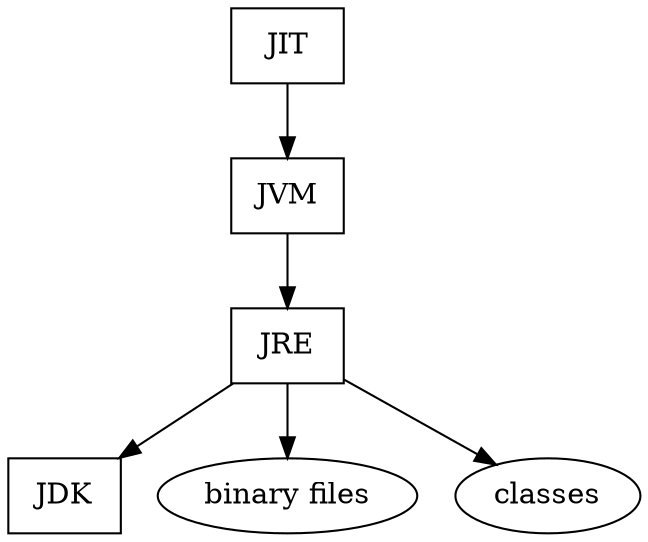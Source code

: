 digraph a {
  jit [label="JIT", shape=box];
  jvm [label="JVM", shape=box];
  jre [label="JRE", shape=box];
  jdk [label="JDK", shape=box];
  bynary [label="binary files"];
  classes [lavel="other classes"];
  jit -> jvm;
  jvm -> jre;
  jre -> jdk;
  jre -> bynary;
  jre -> classes;
} 

/*
JIT - технология которая оптимизирует работу программы благодаря компиляции
байт кода во время работы программы.
JVM - виртуальная машина java, является основной частью JRE. Исполняет
байт код. Имеет в составе JIT.
JRE - минимальная реализация JVM, для исполнения java приложения.
JDK - комплект для работы на java, имеет комплиятор, утилиты, документацию.
стандартные библиотеки классов java и исполнительную систему JRE
*/ 
